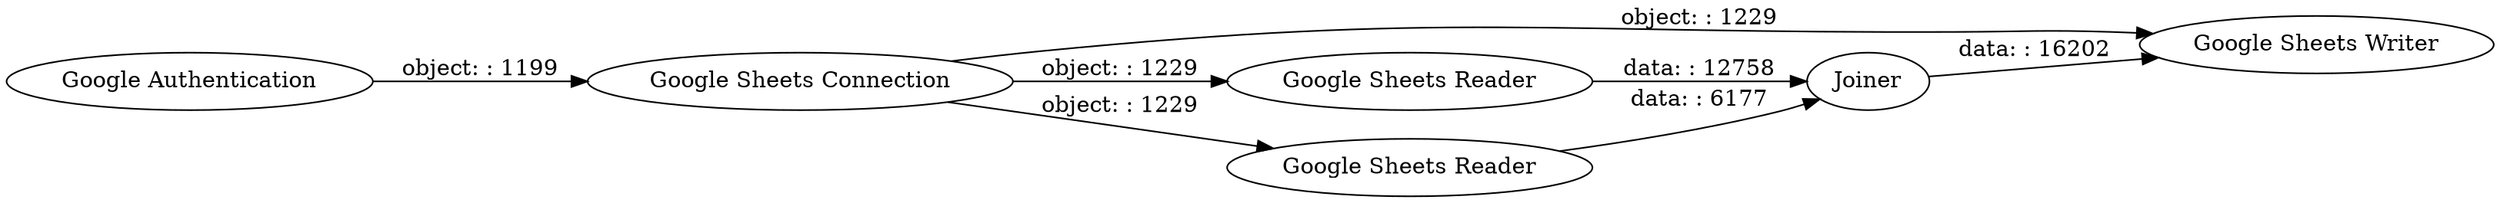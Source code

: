 digraph {
	"1034721247772152548_5" [label="Google Authentication"]
	"1034721247772152548_4" [label="Google Sheets Connection"]
	"1034721247772152548_10" [label=Joiner]
	"1034721247772152548_11" [label="Google Sheets Writer"]
	"1034721247772152548_1" [label="Google Sheets Reader"]
	"1034721247772152548_6" [label="Google Sheets Reader"]
	"1034721247772152548_4" -> "1034721247772152548_11" [label="object: : 1229"]
	"1034721247772152548_6" -> "1034721247772152548_10" [label="data: : 6177"]
	"1034721247772152548_1" -> "1034721247772152548_10" [label="data: : 12758"]
	"1034721247772152548_4" -> "1034721247772152548_6" [label="object: : 1229"]
	"1034721247772152548_4" -> "1034721247772152548_1" [label="object: : 1229"]
	"1034721247772152548_10" -> "1034721247772152548_11" [label="data: : 16202"]
	"1034721247772152548_5" -> "1034721247772152548_4" [label="object: : 1199"]
	rankdir=LR
}
